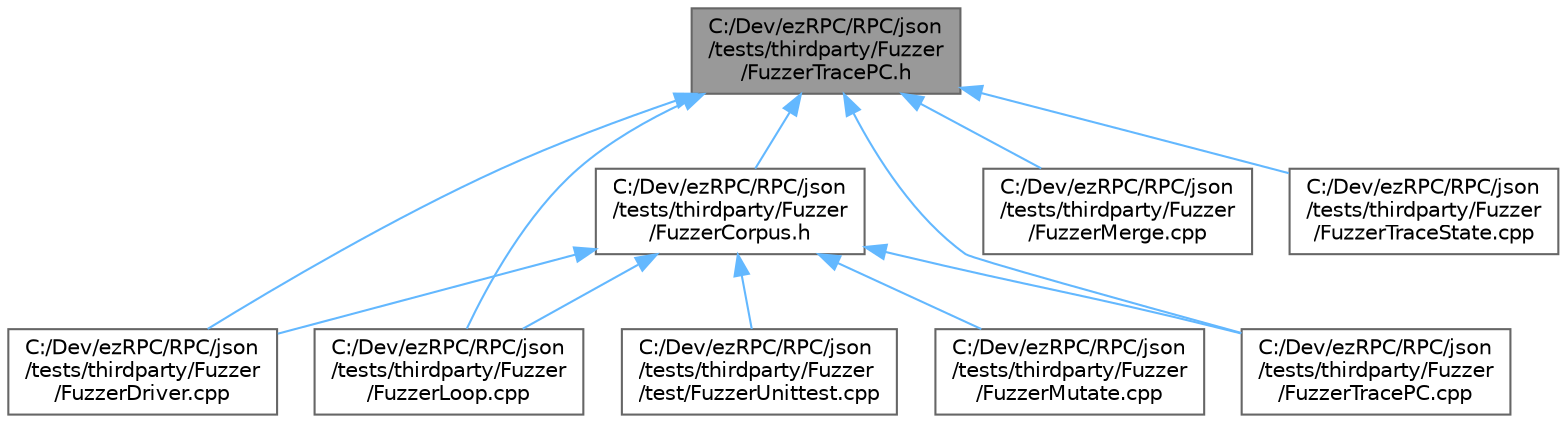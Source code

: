 digraph "C:/Dev/ezRPC/RPC/json/tests/thirdparty/Fuzzer/FuzzerTracePC.h"
{
 // LATEX_PDF_SIZE
  bgcolor="transparent";
  edge [fontname=Helvetica,fontsize=10,labelfontname=Helvetica,labelfontsize=10];
  node [fontname=Helvetica,fontsize=10,shape=box,height=0.2,width=0.4];
  Node1 [id="Node000001",label="C:/Dev/ezRPC/RPC/json\l/tests/thirdparty/Fuzzer\l/FuzzerTracePC.h",height=0.2,width=0.4,color="gray40", fillcolor="grey60", style="filled", fontcolor="black",tooltip=" "];
  Node1 -> Node2 [id="edge1_Node000001_Node000002",dir="back",color="steelblue1",style="solid",tooltip=" "];
  Node2 [id="Node000002",label="C:/Dev/ezRPC/RPC/json\l/tests/thirdparty/Fuzzer\l/FuzzerCorpus.h",height=0.2,width=0.4,color="grey40", fillcolor="white", style="filled",URL="$_fuzzer_corpus_8h.html",tooltip=" "];
  Node2 -> Node3 [id="edge2_Node000002_Node000003",dir="back",color="steelblue1",style="solid",tooltip=" "];
  Node3 [id="Node000003",label="C:/Dev/ezRPC/RPC/json\l/tests/thirdparty/Fuzzer\l/FuzzerDriver.cpp",height=0.2,width=0.4,color="grey40", fillcolor="white", style="filled",URL="$_fuzzer_driver_8cpp.html",tooltip=" "];
  Node2 -> Node4 [id="edge3_Node000002_Node000004",dir="back",color="steelblue1",style="solid",tooltip=" "];
  Node4 [id="Node000004",label="C:/Dev/ezRPC/RPC/json\l/tests/thirdparty/Fuzzer\l/FuzzerLoop.cpp",height=0.2,width=0.4,color="grey40", fillcolor="white", style="filled",URL="$_fuzzer_loop_8cpp.html",tooltip=" "];
  Node2 -> Node5 [id="edge4_Node000002_Node000005",dir="back",color="steelblue1",style="solid",tooltip=" "];
  Node5 [id="Node000005",label="C:/Dev/ezRPC/RPC/json\l/tests/thirdparty/Fuzzer\l/FuzzerMutate.cpp",height=0.2,width=0.4,color="grey40", fillcolor="white", style="filled",URL="$_fuzzer_mutate_8cpp.html",tooltip=" "];
  Node2 -> Node6 [id="edge5_Node000002_Node000006",dir="back",color="steelblue1",style="solid",tooltip=" "];
  Node6 [id="Node000006",label="C:/Dev/ezRPC/RPC/json\l/tests/thirdparty/Fuzzer\l/FuzzerTracePC.cpp",height=0.2,width=0.4,color="grey40", fillcolor="white", style="filled",URL="$_fuzzer_trace_p_c_8cpp.html",tooltip=" "];
  Node2 -> Node7 [id="edge6_Node000002_Node000007",dir="back",color="steelblue1",style="solid",tooltip=" "];
  Node7 [id="Node000007",label="C:/Dev/ezRPC/RPC/json\l/tests/thirdparty/Fuzzer\l/test/FuzzerUnittest.cpp",height=0.2,width=0.4,color="grey40", fillcolor="white", style="filled",URL="$_fuzzer_unittest_8cpp.html",tooltip=" "];
  Node1 -> Node3 [id="edge7_Node000001_Node000003",dir="back",color="steelblue1",style="solid",tooltip=" "];
  Node1 -> Node4 [id="edge8_Node000001_Node000004",dir="back",color="steelblue1",style="solid",tooltip=" "];
  Node1 -> Node8 [id="edge9_Node000001_Node000008",dir="back",color="steelblue1",style="solid",tooltip=" "];
  Node8 [id="Node000008",label="C:/Dev/ezRPC/RPC/json\l/tests/thirdparty/Fuzzer\l/FuzzerMerge.cpp",height=0.2,width=0.4,color="grey40", fillcolor="white", style="filled",URL="$_fuzzer_merge_8cpp.html",tooltip=" "];
  Node1 -> Node6 [id="edge10_Node000001_Node000006",dir="back",color="steelblue1",style="solid",tooltip=" "];
  Node1 -> Node9 [id="edge11_Node000001_Node000009",dir="back",color="steelblue1",style="solid",tooltip=" "];
  Node9 [id="Node000009",label="C:/Dev/ezRPC/RPC/json\l/tests/thirdparty/Fuzzer\l/FuzzerTraceState.cpp",height=0.2,width=0.4,color="grey40", fillcolor="white", style="filled",URL="$_fuzzer_trace_state_8cpp.html",tooltip=" "];
}
